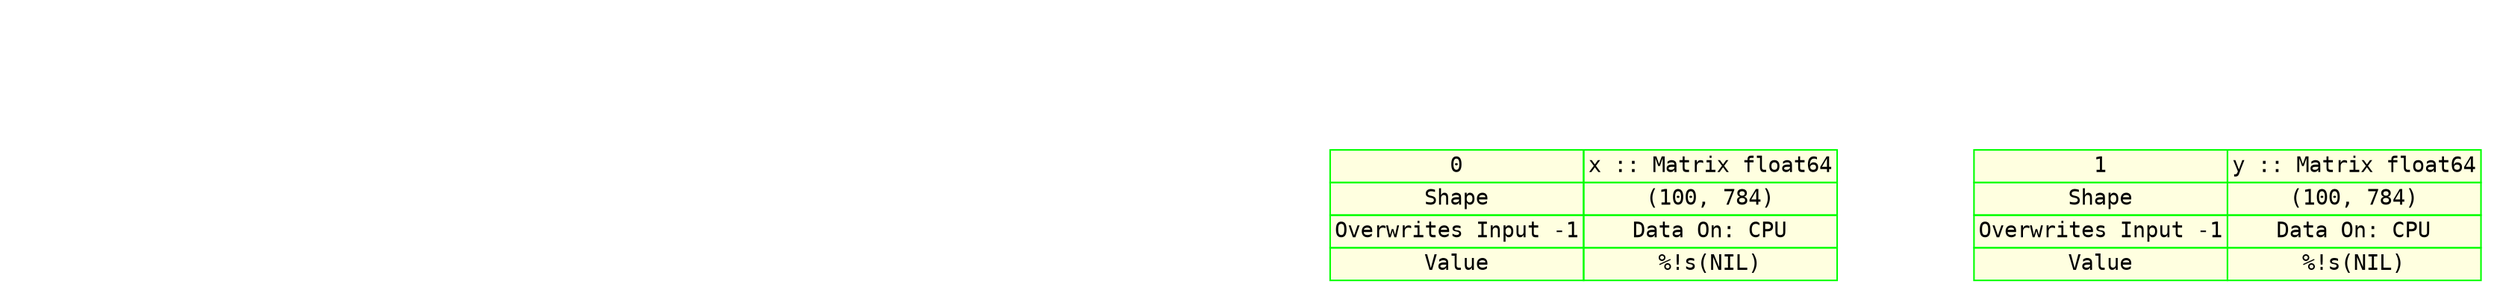 digraph fullGraph {
	nodesep=1;
	rankdir=TB;
	ranksep="1.5 equally";
	outsideRoot->insideInputs[ constraint=false, style=invis, weight=999 ];
	outsideExprG->insideExprG[ constraint=false, style=invis, weight=999 ];
	outsideRoot->outsideExprG[ constraint=false, style=invis, weight=999 ];
	insideInputs->insideExprG[ constraint=false, style=invis, weight=999 ];
	subgraph inputConsts {
	rank=max;
	subgraph cluster_inputs {
	label=inputs;
	Node_0xc00016e000 [ fontname=monospace, label=<
<TABLE BORDER="0" CELLBORDER="1" CELLSPACING="0" PORT="anchor"  COLOR="#00FF00;" BGCOLOR="lightyellow">

<TR><TD>0</TD><TD>x :: Matrix float64</TD></TR>

<TR><TD>Shape</TD><TD>(100, 784)</TD></TR>
<TR><TD>Overwrites Input -1</TD><TD>Data On: CPU</TD></TR>

<TR><TD>Value</TD><TD>%!s(NIL)</TD></TR>


</TABLE>
>, shape=none ];
	Node_0xc00016e0e0 [ fontname=monospace, label=<
<TABLE BORDER="0" CELLBORDER="1" CELLSPACING="0" PORT="anchor"  COLOR="#00FF00;" BGCOLOR="lightyellow">

<TR><TD>1</TD><TD>y :: Matrix float64</TD></TR>

<TR><TD>Shape</TD><TD>(100, 784)</TD></TR>
<TR><TD>Overwrites Input -1</TD><TD>Data On: CPU</TD></TR>

<TR><TD>Value</TD><TD>%!s(NIL)</TD></TR>


</TABLE>
>, shape=none ];
	insideInputs [ style=invis ];

}
;

}
;
	subgraph outsides {
	outsideExprG [ style=invis ];
	outsideRoot [ style=invis ];

}
;
	insideExprG [ style=invis ];

}
